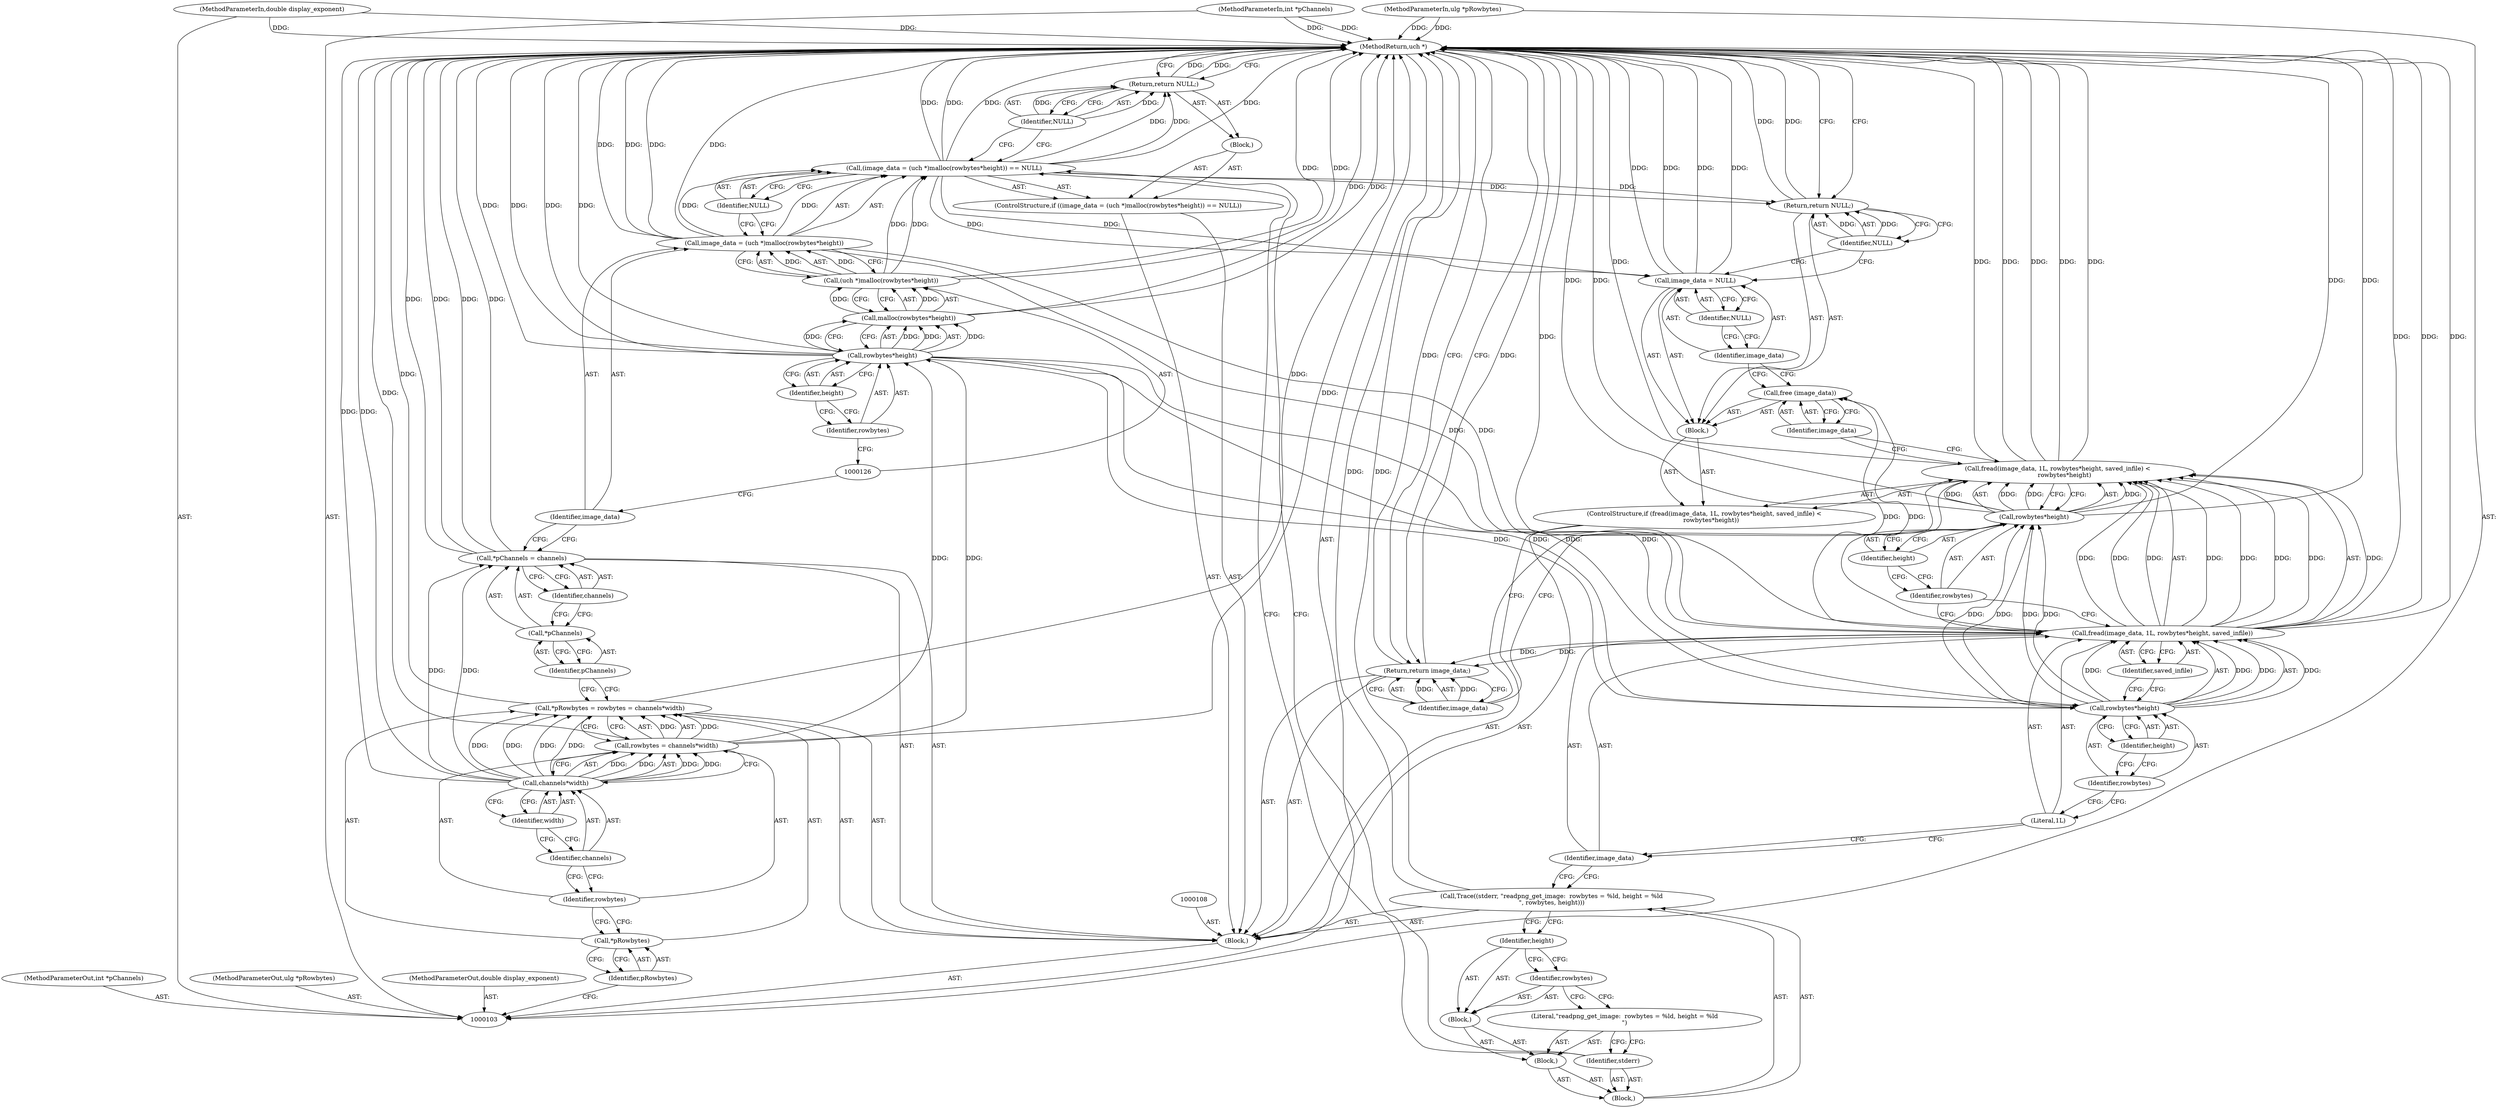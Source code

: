 digraph "0_Android_9d4853418ab2f754c2b63e091c29c5529b8b86ca_6" {
"1000165" [label="(MethodReturn,uch *)"];
"1000104" [label="(MethodParameterIn,double display_exponent)"];
"1000224" [label="(MethodParameterOut,double display_exponent)"];
"1000105" [label="(MethodParameterIn,int *pChannels)"];
"1000225" [label="(MethodParameterOut,int *pChannels)"];
"1000106" [label="(MethodParameterIn,ulg *pRowbytes)"];
"1000226" [label="(MethodParameterOut,ulg *pRowbytes)"];
"1000109" [label="(Call,*pRowbytes = rowbytes = channels*width)"];
"1000110" [label="(Call,*pRowbytes)"];
"1000112" [label="(Call,rowbytes = channels*width)"];
"1000113" [label="(Identifier,rowbytes)"];
"1000111" [label="(Identifier,pRowbytes)"];
"1000114" [label="(Call,channels*width)"];
"1000115" [label="(Identifier,channels)"];
"1000116" [label="(Identifier,width)"];
"1000117" [label="(Call,*pChannels = channels)"];
"1000118" [label="(Call,*pChannels)"];
"1000120" [label="(Identifier,channels)"];
"1000119" [label="(Identifier,pChannels)"];
"1000121" [label="(ControlStructure,if ((image_data = (uch *)malloc(rowbytes*height)) == NULL))"];
"1000125" [label="(Call,(uch *)malloc(rowbytes*height))"];
"1000127" [label="(Call,malloc(rowbytes*height))"];
"1000128" [label="(Call,rowbytes*height)"];
"1000129" [label="(Identifier,rowbytes)"];
"1000130" [label="(Identifier,height)"];
"1000122" [label="(Call,(image_data = (uch *)malloc(rowbytes*height)) == NULL)"];
"1000131" [label="(Identifier,NULL)"];
"1000123" [label="(Call,image_data = (uch *)malloc(rowbytes*height))"];
"1000124" [label="(Identifier,image_data)"];
"1000132" [label="(Block,)"];
"1000133" [label="(Return,return NULL;)"];
"1000134" [label="(Identifier,NULL)"];
"1000135" [label="(Call,Trace((stderr, \"readpng_get_image:  rowbytes = %ld, height = %ld\n\", rowbytes, height)))"];
"1000138" [label="(Block,)"];
"1000139" [label="(Literal,\"readpng_get_image:  rowbytes = %ld, height = %ld\n\")"];
"1000140" [label="(Block,)"];
"1000141" [label="(Identifier,rowbytes)"];
"1000136" [label="(Block,)"];
"1000137" [label="(Identifier,stderr)"];
"1000142" [label="(Identifier,height)"];
"1000107" [label="(Block,)"];
"1000146" [label="(Identifier,image_data)"];
"1000147" [label="(Literal,1L)"];
"1000148" [label="(Call,rowbytes*height)"];
"1000149" [label="(Identifier,rowbytes)"];
"1000150" [label="(Identifier,height)"];
"1000143" [label="(ControlStructure,if (fread(image_data, 1L, rowbytes*height, saved_infile) <\n       rowbytes*height))"];
"1000151" [label="(Identifier,saved_infile)"];
"1000144" [label="(Call,fread(image_data, 1L, rowbytes*height, saved_infile) <\n       rowbytes*height)"];
"1000145" [label="(Call,fread(image_data, 1L, rowbytes*height, saved_infile))"];
"1000154" [label="(Identifier,height)"];
"1000155" [label="(Block,)"];
"1000152" [label="(Call,rowbytes*height)"];
"1000153" [label="(Identifier,rowbytes)"];
"1000157" [label="(Identifier,image_data)"];
"1000156" [label="(Call,free (image_data))"];
"1000160" [label="(Identifier,NULL)"];
"1000158" [label="(Call,image_data = NULL)"];
"1000159" [label="(Identifier,image_data)"];
"1000162" [label="(Identifier,NULL)"];
"1000161" [label="(Return,return NULL;)"];
"1000164" [label="(Identifier,image_data)"];
"1000163" [label="(Return,return image_data;)"];
"1000165" -> "1000103"  [label="AST: "];
"1000165" -> "1000133"  [label="CFG: "];
"1000165" -> "1000161"  [label="CFG: "];
"1000165" -> "1000163"  [label="CFG: "];
"1000161" -> "1000165"  [label="DDG: "];
"1000128" -> "1000165"  [label="DDG: "];
"1000128" -> "1000165"  [label="DDG: "];
"1000123" -> "1000165"  [label="DDG: "];
"1000123" -> "1000165"  [label="DDG: "];
"1000145" -> "1000165"  [label="DDG: "];
"1000145" -> "1000165"  [label="DDG: "];
"1000104" -> "1000165"  [label="DDG: "];
"1000105" -> "1000165"  [label="DDG: "];
"1000144" -> "1000165"  [label="DDG: "];
"1000144" -> "1000165"  [label="DDG: "];
"1000144" -> "1000165"  [label="DDG: "];
"1000117" -> "1000165"  [label="DDG: "];
"1000117" -> "1000165"  [label="DDG: "];
"1000152" -> "1000165"  [label="DDG: "];
"1000152" -> "1000165"  [label="DDG: "];
"1000114" -> "1000165"  [label="DDG: "];
"1000158" -> "1000165"  [label="DDG: "];
"1000158" -> "1000165"  [label="DDG: "];
"1000112" -> "1000165"  [label="DDG: "];
"1000125" -> "1000165"  [label="DDG: "];
"1000135" -> "1000165"  [label="DDG: "];
"1000109" -> "1000165"  [label="DDG: "];
"1000122" -> "1000165"  [label="DDG: "];
"1000122" -> "1000165"  [label="DDG: "];
"1000127" -> "1000165"  [label="DDG: "];
"1000106" -> "1000165"  [label="DDG: "];
"1000133" -> "1000165"  [label="DDG: "];
"1000163" -> "1000165"  [label="DDG: "];
"1000104" -> "1000103"  [label="AST: "];
"1000104" -> "1000165"  [label="DDG: "];
"1000224" -> "1000103"  [label="AST: "];
"1000105" -> "1000103"  [label="AST: "];
"1000105" -> "1000165"  [label="DDG: "];
"1000225" -> "1000103"  [label="AST: "];
"1000106" -> "1000103"  [label="AST: "];
"1000106" -> "1000165"  [label="DDG: "];
"1000226" -> "1000103"  [label="AST: "];
"1000109" -> "1000107"  [label="AST: "];
"1000109" -> "1000112"  [label="CFG: "];
"1000110" -> "1000109"  [label="AST: "];
"1000112" -> "1000109"  [label="AST: "];
"1000119" -> "1000109"  [label="CFG: "];
"1000109" -> "1000165"  [label="DDG: "];
"1000112" -> "1000109"  [label="DDG: "];
"1000114" -> "1000109"  [label="DDG: "];
"1000114" -> "1000109"  [label="DDG: "];
"1000110" -> "1000109"  [label="AST: "];
"1000110" -> "1000111"  [label="CFG: "];
"1000111" -> "1000110"  [label="AST: "];
"1000113" -> "1000110"  [label="CFG: "];
"1000112" -> "1000109"  [label="AST: "];
"1000112" -> "1000114"  [label="CFG: "];
"1000113" -> "1000112"  [label="AST: "];
"1000114" -> "1000112"  [label="AST: "];
"1000109" -> "1000112"  [label="CFG: "];
"1000112" -> "1000165"  [label="DDG: "];
"1000112" -> "1000109"  [label="DDG: "];
"1000114" -> "1000112"  [label="DDG: "];
"1000114" -> "1000112"  [label="DDG: "];
"1000112" -> "1000128"  [label="DDG: "];
"1000113" -> "1000112"  [label="AST: "];
"1000113" -> "1000110"  [label="CFG: "];
"1000115" -> "1000113"  [label="CFG: "];
"1000111" -> "1000110"  [label="AST: "];
"1000111" -> "1000103"  [label="CFG: "];
"1000110" -> "1000111"  [label="CFG: "];
"1000114" -> "1000112"  [label="AST: "];
"1000114" -> "1000116"  [label="CFG: "];
"1000115" -> "1000114"  [label="AST: "];
"1000116" -> "1000114"  [label="AST: "];
"1000112" -> "1000114"  [label="CFG: "];
"1000114" -> "1000165"  [label="DDG: "];
"1000114" -> "1000109"  [label="DDG: "];
"1000114" -> "1000109"  [label="DDG: "];
"1000114" -> "1000112"  [label="DDG: "];
"1000114" -> "1000112"  [label="DDG: "];
"1000114" -> "1000117"  [label="DDG: "];
"1000115" -> "1000114"  [label="AST: "];
"1000115" -> "1000113"  [label="CFG: "];
"1000116" -> "1000115"  [label="CFG: "];
"1000116" -> "1000114"  [label="AST: "];
"1000116" -> "1000115"  [label="CFG: "];
"1000114" -> "1000116"  [label="CFG: "];
"1000117" -> "1000107"  [label="AST: "];
"1000117" -> "1000120"  [label="CFG: "];
"1000118" -> "1000117"  [label="AST: "];
"1000120" -> "1000117"  [label="AST: "];
"1000124" -> "1000117"  [label="CFG: "];
"1000117" -> "1000165"  [label="DDG: "];
"1000117" -> "1000165"  [label="DDG: "];
"1000114" -> "1000117"  [label="DDG: "];
"1000118" -> "1000117"  [label="AST: "];
"1000118" -> "1000119"  [label="CFG: "];
"1000119" -> "1000118"  [label="AST: "];
"1000120" -> "1000118"  [label="CFG: "];
"1000120" -> "1000117"  [label="AST: "];
"1000120" -> "1000118"  [label="CFG: "];
"1000117" -> "1000120"  [label="CFG: "];
"1000119" -> "1000118"  [label="AST: "];
"1000119" -> "1000109"  [label="CFG: "];
"1000118" -> "1000119"  [label="CFG: "];
"1000121" -> "1000107"  [label="AST: "];
"1000122" -> "1000121"  [label="AST: "];
"1000132" -> "1000121"  [label="AST: "];
"1000125" -> "1000123"  [label="AST: "];
"1000125" -> "1000127"  [label="CFG: "];
"1000126" -> "1000125"  [label="AST: "];
"1000127" -> "1000125"  [label="AST: "];
"1000123" -> "1000125"  [label="CFG: "];
"1000125" -> "1000165"  [label="DDG: "];
"1000125" -> "1000122"  [label="DDG: "];
"1000125" -> "1000123"  [label="DDG: "];
"1000127" -> "1000125"  [label="DDG: "];
"1000127" -> "1000125"  [label="AST: "];
"1000127" -> "1000128"  [label="CFG: "];
"1000128" -> "1000127"  [label="AST: "];
"1000125" -> "1000127"  [label="CFG: "];
"1000127" -> "1000165"  [label="DDG: "];
"1000127" -> "1000125"  [label="DDG: "];
"1000128" -> "1000127"  [label="DDG: "];
"1000128" -> "1000127"  [label="DDG: "];
"1000128" -> "1000127"  [label="AST: "];
"1000128" -> "1000130"  [label="CFG: "];
"1000129" -> "1000128"  [label="AST: "];
"1000130" -> "1000128"  [label="AST: "];
"1000127" -> "1000128"  [label="CFG: "];
"1000128" -> "1000165"  [label="DDG: "];
"1000128" -> "1000165"  [label="DDG: "];
"1000128" -> "1000127"  [label="DDG: "];
"1000128" -> "1000127"  [label="DDG: "];
"1000112" -> "1000128"  [label="DDG: "];
"1000128" -> "1000148"  [label="DDG: "];
"1000128" -> "1000148"  [label="DDG: "];
"1000129" -> "1000128"  [label="AST: "];
"1000129" -> "1000126"  [label="CFG: "];
"1000130" -> "1000129"  [label="CFG: "];
"1000130" -> "1000128"  [label="AST: "];
"1000130" -> "1000129"  [label="CFG: "];
"1000128" -> "1000130"  [label="CFG: "];
"1000122" -> "1000121"  [label="AST: "];
"1000122" -> "1000131"  [label="CFG: "];
"1000123" -> "1000122"  [label="AST: "];
"1000131" -> "1000122"  [label="AST: "];
"1000134" -> "1000122"  [label="CFG: "];
"1000137" -> "1000122"  [label="CFG: "];
"1000122" -> "1000165"  [label="DDG: "];
"1000122" -> "1000165"  [label="DDG: "];
"1000123" -> "1000122"  [label="DDG: "];
"1000125" -> "1000122"  [label="DDG: "];
"1000122" -> "1000133"  [label="DDG: "];
"1000122" -> "1000158"  [label="DDG: "];
"1000122" -> "1000161"  [label="DDG: "];
"1000131" -> "1000122"  [label="AST: "];
"1000131" -> "1000123"  [label="CFG: "];
"1000122" -> "1000131"  [label="CFG: "];
"1000123" -> "1000122"  [label="AST: "];
"1000123" -> "1000125"  [label="CFG: "];
"1000124" -> "1000123"  [label="AST: "];
"1000125" -> "1000123"  [label="AST: "];
"1000131" -> "1000123"  [label="CFG: "];
"1000123" -> "1000165"  [label="DDG: "];
"1000123" -> "1000165"  [label="DDG: "];
"1000123" -> "1000122"  [label="DDG: "];
"1000125" -> "1000123"  [label="DDG: "];
"1000123" -> "1000145"  [label="DDG: "];
"1000124" -> "1000123"  [label="AST: "];
"1000124" -> "1000117"  [label="CFG: "];
"1000126" -> "1000124"  [label="CFG: "];
"1000132" -> "1000121"  [label="AST: "];
"1000133" -> "1000132"  [label="AST: "];
"1000133" -> "1000132"  [label="AST: "];
"1000133" -> "1000134"  [label="CFG: "];
"1000134" -> "1000133"  [label="AST: "];
"1000165" -> "1000133"  [label="CFG: "];
"1000133" -> "1000165"  [label="DDG: "];
"1000134" -> "1000133"  [label="DDG: "];
"1000122" -> "1000133"  [label="DDG: "];
"1000134" -> "1000133"  [label="AST: "];
"1000134" -> "1000122"  [label="CFG: "];
"1000133" -> "1000134"  [label="CFG: "];
"1000134" -> "1000133"  [label="DDG: "];
"1000135" -> "1000107"  [label="AST: "];
"1000135" -> "1000142"  [label="CFG: "];
"1000136" -> "1000135"  [label="AST: "];
"1000146" -> "1000135"  [label="CFG: "];
"1000135" -> "1000165"  [label="DDG: "];
"1000138" -> "1000136"  [label="AST: "];
"1000139" -> "1000138"  [label="AST: "];
"1000140" -> "1000138"  [label="AST: "];
"1000139" -> "1000138"  [label="AST: "];
"1000139" -> "1000137"  [label="CFG: "];
"1000141" -> "1000139"  [label="CFG: "];
"1000140" -> "1000138"  [label="AST: "];
"1000141" -> "1000140"  [label="AST: "];
"1000142" -> "1000140"  [label="AST: "];
"1000141" -> "1000140"  [label="AST: "];
"1000141" -> "1000139"  [label="CFG: "];
"1000142" -> "1000141"  [label="CFG: "];
"1000136" -> "1000135"  [label="AST: "];
"1000137" -> "1000136"  [label="AST: "];
"1000138" -> "1000136"  [label="AST: "];
"1000137" -> "1000136"  [label="AST: "];
"1000137" -> "1000122"  [label="CFG: "];
"1000139" -> "1000137"  [label="CFG: "];
"1000142" -> "1000140"  [label="AST: "];
"1000142" -> "1000141"  [label="CFG: "];
"1000135" -> "1000142"  [label="CFG: "];
"1000107" -> "1000103"  [label="AST: "];
"1000108" -> "1000107"  [label="AST: "];
"1000109" -> "1000107"  [label="AST: "];
"1000117" -> "1000107"  [label="AST: "];
"1000121" -> "1000107"  [label="AST: "];
"1000135" -> "1000107"  [label="AST: "];
"1000143" -> "1000107"  [label="AST: "];
"1000163" -> "1000107"  [label="AST: "];
"1000146" -> "1000145"  [label="AST: "];
"1000146" -> "1000135"  [label="CFG: "];
"1000147" -> "1000146"  [label="CFG: "];
"1000147" -> "1000145"  [label="AST: "];
"1000147" -> "1000146"  [label="CFG: "];
"1000149" -> "1000147"  [label="CFG: "];
"1000148" -> "1000145"  [label="AST: "];
"1000148" -> "1000150"  [label="CFG: "];
"1000149" -> "1000148"  [label="AST: "];
"1000150" -> "1000148"  [label="AST: "];
"1000151" -> "1000148"  [label="CFG: "];
"1000148" -> "1000145"  [label="DDG: "];
"1000148" -> "1000145"  [label="DDG: "];
"1000128" -> "1000148"  [label="DDG: "];
"1000128" -> "1000148"  [label="DDG: "];
"1000148" -> "1000152"  [label="DDG: "];
"1000148" -> "1000152"  [label="DDG: "];
"1000149" -> "1000148"  [label="AST: "];
"1000149" -> "1000147"  [label="CFG: "];
"1000150" -> "1000149"  [label="CFG: "];
"1000150" -> "1000148"  [label="AST: "];
"1000150" -> "1000149"  [label="CFG: "];
"1000148" -> "1000150"  [label="CFG: "];
"1000143" -> "1000107"  [label="AST: "];
"1000144" -> "1000143"  [label="AST: "];
"1000155" -> "1000143"  [label="AST: "];
"1000151" -> "1000145"  [label="AST: "];
"1000151" -> "1000148"  [label="CFG: "];
"1000145" -> "1000151"  [label="CFG: "];
"1000144" -> "1000143"  [label="AST: "];
"1000144" -> "1000152"  [label="CFG: "];
"1000145" -> "1000144"  [label="AST: "];
"1000152" -> "1000144"  [label="AST: "];
"1000157" -> "1000144"  [label="CFG: "];
"1000164" -> "1000144"  [label="CFG: "];
"1000144" -> "1000165"  [label="DDG: "];
"1000144" -> "1000165"  [label="DDG: "];
"1000144" -> "1000165"  [label="DDG: "];
"1000145" -> "1000144"  [label="DDG: "];
"1000145" -> "1000144"  [label="DDG: "];
"1000145" -> "1000144"  [label="DDG: "];
"1000145" -> "1000144"  [label="DDG: "];
"1000152" -> "1000144"  [label="DDG: "];
"1000152" -> "1000144"  [label="DDG: "];
"1000145" -> "1000144"  [label="AST: "];
"1000145" -> "1000151"  [label="CFG: "];
"1000146" -> "1000145"  [label="AST: "];
"1000147" -> "1000145"  [label="AST: "];
"1000148" -> "1000145"  [label="AST: "];
"1000151" -> "1000145"  [label="AST: "];
"1000153" -> "1000145"  [label="CFG: "];
"1000145" -> "1000165"  [label="DDG: "];
"1000145" -> "1000165"  [label="DDG: "];
"1000145" -> "1000144"  [label="DDG: "];
"1000145" -> "1000144"  [label="DDG: "];
"1000145" -> "1000144"  [label="DDG: "];
"1000145" -> "1000144"  [label="DDG: "];
"1000123" -> "1000145"  [label="DDG: "];
"1000148" -> "1000145"  [label="DDG: "];
"1000148" -> "1000145"  [label="DDG: "];
"1000145" -> "1000156"  [label="DDG: "];
"1000145" -> "1000163"  [label="DDG: "];
"1000154" -> "1000152"  [label="AST: "];
"1000154" -> "1000153"  [label="CFG: "];
"1000152" -> "1000154"  [label="CFG: "];
"1000155" -> "1000143"  [label="AST: "];
"1000156" -> "1000155"  [label="AST: "];
"1000158" -> "1000155"  [label="AST: "];
"1000161" -> "1000155"  [label="AST: "];
"1000152" -> "1000144"  [label="AST: "];
"1000152" -> "1000154"  [label="CFG: "];
"1000153" -> "1000152"  [label="AST: "];
"1000154" -> "1000152"  [label="AST: "];
"1000144" -> "1000152"  [label="CFG: "];
"1000152" -> "1000165"  [label="DDG: "];
"1000152" -> "1000165"  [label="DDG: "];
"1000152" -> "1000144"  [label="DDG: "];
"1000152" -> "1000144"  [label="DDG: "];
"1000148" -> "1000152"  [label="DDG: "];
"1000148" -> "1000152"  [label="DDG: "];
"1000153" -> "1000152"  [label="AST: "];
"1000153" -> "1000145"  [label="CFG: "];
"1000154" -> "1000153"  [label="CFG: "];
"1000157" -> "1000156"  [label="AST: "];
"1000157" -> "1000144"  [label="CFG: "];
"1000156" -> "1000157"  [label="CFG: "];
"1000156" -> "1000155"  [label="AST: "];
"1000156" -> "1000157"  [label="CFG: "];
"1000157" -> "1000156"  [label="AST: "];
"1000159" -> "1000156"  [label="CFG: "];
"1000145" -> "1000156"  [label="DDG: "];
"1000160" -> "1000158"  [label="AST: "];
"1000160" -> "1000159"  [label="CFG: "];
"1000158" -> "1000160"  [label="CFG: "];
"1000158" -> "1000155"  [label="AST: "];
"1000158" -> "1000160"  [label="CFG: "];
"1000159" -> "1000158"  [label="AST: "];
"1000160" -> "1000158"  [label="AST: "];
"1000162" -> "1000158"  [label="CFG: "];
"1000158" -> "1000165"  [label="DDG: "];
"1000158" -> "1000165"  [label="DDG: "];
"1000122" -> "1000158"  [label="DDG: "];
"1000159" -> "1000158"  [label="AST: "];
"1000159" -> "1000156"  [label="CFG: "];
"1000160" -> "1000159"  [label="CFG: "];
"1000162" -> "1000161"  [label="AST: "];
"1000162" -> "1000158"  [label="CFG: "];
"1000161" -> "1000162"  [label="CFG: "];
"1000162" -> "1000161"  [label="DDG: "];
"1000161" -> "1000155"  [label="AST: "];
"1000161" -> "1000162"  [label="CFG: "];
"1000162" -> "1000161"  [label="AST: "];
"1000165" -> "1000161"  [label="CFG: "];
"1000161" -> "1000165"  [label="DDG: "];
"1000162" -> "1000161"  [label="DDG: "];
"1000122" -> "1000161"  [label="DDG: "];
"1000164" -> "1000163"  [label="AST: "];
"1000164" -> "1000144"  [label="CFG: "];
"1000163" -> "1000164"  [label="CFG: "];
"1000164" -> "1000163"  [label="DDG: "];
"1000163" -> "1000107"  [label="AST: "];
"1000163" -> "1000164"  [label="CFG: "];
"1000164" -> "1000163"  [label="AST: "];
"1000165" -> "1000163"  [label="CFG: "];
"1000163" -> "1000165"  [label="DDG: "];
"1000164" -> "1000163"  [label="DDG: "];
"1000145" -> "1000163"  [label="DDG: "];
}

